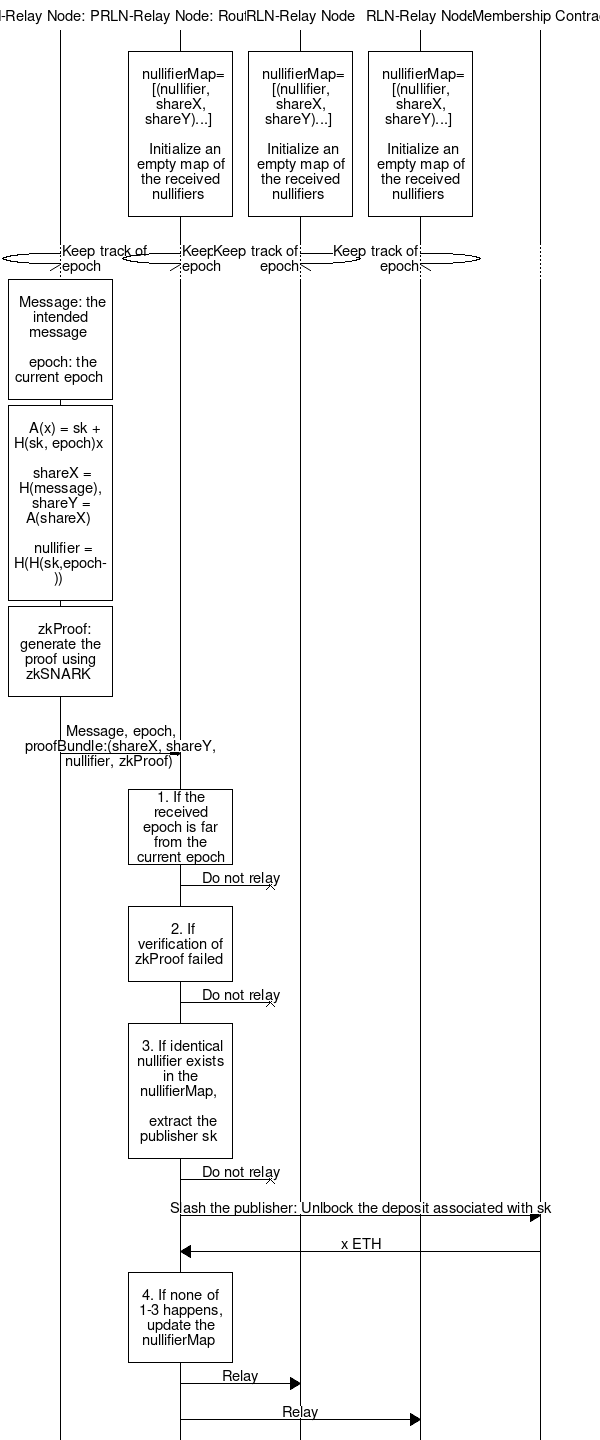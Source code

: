 # Sequence diagram for RLN Relay protocol (publishing,routing, and slashing)
msc {
  hscale="1",
  wordwraparcs=true;

  a [label="RLN-Relay Node: Publisher"],
  b [label="RLN-Relay Node: Router"],
  c [label="RLN-Relay Node"],
  d [label="RLN-Relay Node"],
  e [label="Membership Contract"];

  # a rbox a [label="RLN-Relay Node: Publisher"],
  # b rbox b [label="RLN-Relay Node: Router"],
  # c rbox c [label="RLN-Relay Node"],
  # d rbox d [label="RLN-Relay Node"],
  # e note e [label="Membership Contract"];
  |||;
  b box b [label=" \n nullifierMap= [(nullifier, shareX, shareY)...] \n \n  Initialize an empty map of the received nullifiers \n "],
  c box c [label=" \n nullifierMap= [(nullifier, shareX, shareY)...] \n \n Initialize an empty map of the received nullifiers \n "],
  d box d [label=" \n nullifierMap= [(nullifier, shareX, shareY)...] \n \n Initialize an empty map of the received nullifiers \n "];
  |||;
  ...,
  a -> a [label="Keep track of epoch"],
  b -> b [label="Keep track of epoch"],
  c -> c [label="Keep track of epoch"],
  d -> d [label="Keep track of epoch"];
  a box a [label=" \n Message: the intended message \n \n epoch: the current epoch \n "];
  a box a [label=" \n  A(x) = sk + H(sk, epoch)x \n \n shareX = H(message), shareY = A(shareX) \n \n nullifier = H(H(sk,epoch)) \n "];
  a box a [label="  \n  zkProof: generate the proof using zkSNARK \n "];
  |||;
  a => b [label="Message, epoch, proofBundle:(shareX, shareY, nullifier, zkProof) \n "];
  b box b [label="1. If the received epoch is far from the current epoch"];
  b -x c [label="Do not relay"];
  b box b [label=" \n 2. If verification of zkProof failed \n "];
  b -x c [label="Do not relay"];
  b box b [label=" \n 3. If identical nullifier exists in the nullifierMap, \n \n extract the publisher sk \n "];
  b -x c [label="Do not relay"];
  b => e [label="Slash the publisher: Unlbock the deposit associated with sk"];
  e => b [label="x ETH"];
  b box b [label=" \n 4. If none of  1-3 happens, update the nullifierMap \n "];
  b => c [label="Relay"];
  b => d [label="Relay"];
}